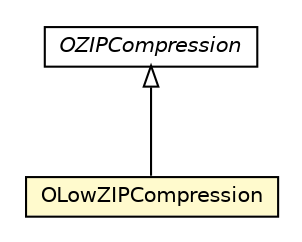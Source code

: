 #!/usr/local/bin/dot
#
# Class diagram 
# Generated by UMLGraph version R5_6-24-gf6e263 (http://www.umlgraph.org/)
#

digraph G {
	edge [fontname="Helvetica",fontsize=10,labelfontname="Helvetica",labelfontsize=10];
	node [fontname="Helvetica",fontsize=10,shape=plaintext];
	nodesep=0.25;
	ranksep=0.5;
	// com.orientechnologies.orient.core.compression.impl.OZIPCompression
	c2356580 [label=<<table title="com.orientechnologies.orient.core.compression.impl.OZIPCompression" border="0" cellborder="1" cellspacing="0" cellpadding="2" port="p" href="./OZIPCompression.html">
		<tr><td><table border="0" cellspacing="0" cellpadding="1">
<tr><td align="center" balign="center"><font face="Helvetica-Oblique"> OZIPCompression </font></td></tr>
		</table></td></tr>
		</table>>, URL="./OZIPCompression.html", fontname="Helvetica", fontcolor="black", fontsize=10.0];
	// com.orientechnologies.orient.core.compression.impl.OLowZIPCompression
	c2356582 [label=<<table title="com.orientechnologies.orient.core.compression.impl.OLowZIPCompression" border="0" cellborder="1" cellspacing="0" cellpadding="2" port="p" bgcolor="lemonChiffon" href="./OLowZIPCompression.html">
		<tr><td><table border="0" cellspacing="0" cellpadding="1">
<tr><td align="center" balign="center"> OLowZIPCompression </td></tr>
		</table></td></tr>
		</table>>, URL="./OLowZIPCompression.html", fontname="Helvetica", fontcolor="black", fontsize=10.0];
	//com.orientechnologies.orient.core.compression.impl.OLowZIPCompression extends com.orientechnologies.orient.core.compression.impl.OZIPCompression
	c2356580:p -> c2356582:p [dir=back,arrowtail=empty];
}

